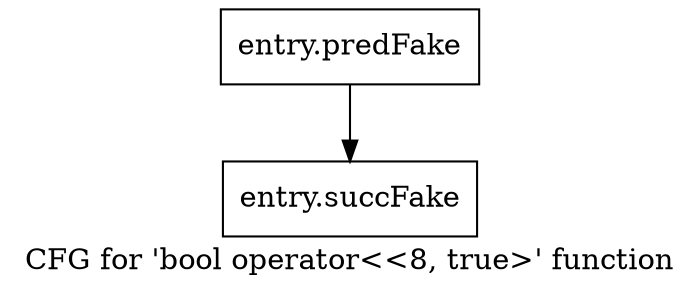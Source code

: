 digraph "CFG for 'bool operator\<\<8, true\>' function" {
	label="CFG for 'bool operator\<\<8, true\>' function";

	Node0x3af17e0 [shape=record,filename="",linenumber="",label="{entry.predFake}"];
	Node0x3af17e0 -> Node0x3aa57f0[ callList="" memoryops="" filename="/tools/Xilinx/Vitis_HLS/2022.1/include/etc/ap_private.h" execusionnum="96"];
	Node0x3aa57f0 [shape=record,filename="/tools/Xilinx/Vitis_HLS/2022.1/include/etc/ap_private.h",linenumber="7216",label="{entry.succFake}"];
}
